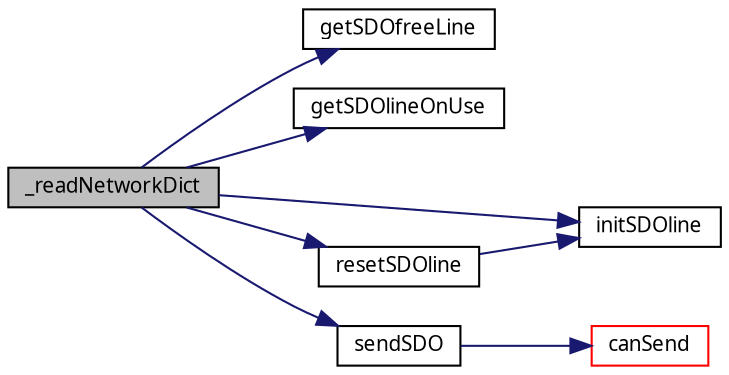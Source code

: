 digraph G
{
  edge [fontname="FreeSans.ttf",fontsize=10,labelfontname="FreeSans.ttf",labelfontsize=10];
  node [fontname="FreeSans.ttf",fontsize=10,shape=record];
  rankdir=LR;
  Node1 [label="_readNetworkDict",height=0.2,width=0.4,color="black", fillcolor="grey75", style="filled" fontcolor="black"];
  Node1 -> Node2 [color="midnightblue",fontsize=10,style="solid"];
  Node2 [label="getSDOfreeLine",height=0.2,width=0.4,color="black", fillcolor="white", style="filled",URL="$sdo_8c.html#58d1f9691977617601beb9e5b4123252"];
  Node1 -> Node3 [color="midnightblue",fontsize=10,style="solid"];
  Node3 [label="getSDOlineOnUse",height=0.2,width=0.4,color="black", fillcolor="white", style="filled",URL="$sdo_8c.html#bb0c376b048ab2c6e0524b135b62376f"];
  Node1 -> Node4 [color="midnightblue",fontsize=10,style="solid"];
  Node4 [label="initSDOline",height=0.2,width=0.4,color="black", fillcolor="white", style="filled",URL="$sdo_8c.html#b9c873a15f55b29112b5527a6cc6898d"];
  Node1 -> Node5 [color="midnightblue",fontsize=10,style="solid"];
  Node5 [label="resetSDOline",height=0.2,width=0.4,color="black", fillcolor="white", style="filled",URL="$sdo_8c.html#42d33be015d4c4c83c73f1f0e588f481"];
  Node5 -> Node4 [color="midnightblue",fontsize=10,style="solid"];
  Node1 -> Node6 [color="midnightblue",fontsize=10,style="solid"];
  Node6 [label="sendSDO",height=0.2,width=0.4,color="black", fillcolor="white", style="filled",URL="$sdo_8c.html#c6b5d7d1439d537da992a96644a1ca5d"];
  Node6 -> Node7 [color="midnightblue",fontsize=10,style="solid"];
  Node7 [label="canSend",height=0.2,width=0.4,color="red", fillcolor="white", style="filled",URL="$canOpenDriver_8c.html#b57b4b3c000e9f61135175495e874977"];
}
